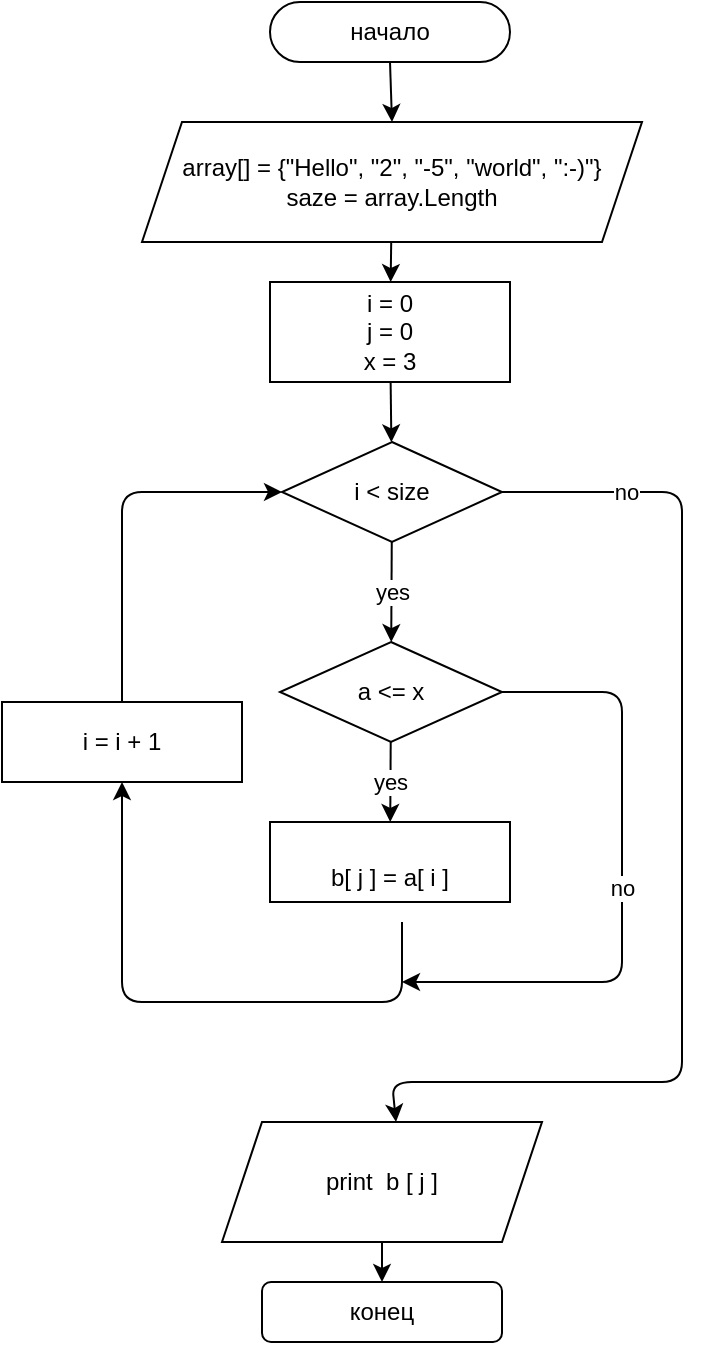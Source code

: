 <mxfile>
    <diagram id="rFU1zPj-8th4GxvPgtmv" name="Страница 1">
        <mxGraphModel dx="1118" dy="659" grid="1" gridSize="10" guides="1" tooltips="1" connect="1" arrows="1" fold="1" page="1" pageScale="1" pageWidth="827" pageHeight="1169" math="0" shadow="0">
            <root>
                <mxCell id="0"/>
                <mxCell id="1" parent="0"/>
                <mxCell id="2" style="edgeStyle=none;html=1;exitX=0.5;exitY=1;exitDx=0;exitDy=0;entryX=0.5;entryY=0;entryDx=0;entryDy=0;" edge="1" parent="1" source="3" target="5">
                    <mxGeometry relative="1" as="geometry"/>
                </mxCell>
                <mxCell id="3" value="начало" style="rounded=1;whiteSpace=wrap;html=1;arcSize=50;" vertex="1" parent="1">
                    <mxGeometry x="354" y="20" width="120" height="30" as="geometry"/>
                </mxCell>
                <mxCell id="4" value="" style="edgeStyle=none;html=1;" edge="1" parent="1" source="5" target="7">
                    <mxGeometry relative="1" as="geometry"/>
                </mxCell>
                <mxCell id="5" value="array[] = {&quot;Hello&quot;, &quot;2&quot;, &quot;-5&quot;, &quot;world&quot;, &quot;:-)&quot;}&lt;br&gt;saze = array.Length" style="shape=parallelogram;perimeter=parallelogramPerimeter;whiteSpace=wrap;html=1;fixedSize=1;" vertex="1" parent="1">
                    <mxGeometry x="290" y="80" width="250" height="60" as="geometry"/>
                </mxCell>
                <mxCell id="6" value="" style="edgeStyle=none;html=1;" edge="1" parent="1" source="7" target="10">
                    <mxGeometry relative="1" as="geometry"/>
                </mxCell>
                <mxCell id="7" value="i = 0&lt;br&gt;j = 0&lt;br&gt;x = 3" style="whiteSpace=wrap;html=1;" vertex="1" parent="1">
                    <mxGeometry x="354" y="160" width="120" height="50" as="geometry"/>
                </mxCell>
                <mxCell id="8" value="yes" style="edgeStyle=none;html=1;" edge="1" parent="1" source="10" target="13">
                    <mxGeometry relative="1" as="geometry"/>
                </mxCell>
                <mxCell id="9" value="no" style="edgeStyle=none;html=1;entryX=0.5;entryY=0;entryDx=0;entryDy=0;" edge="1" parent="1" source="10">
                    <mxGeometry x="-0.774" relative="1" as="geometry">
                        <mxPoint x="417" y="580" as="targetPoint"/>
                        <Array as="points">
                            <mxPoint x="560" y="265"/>
                            <mxPoint x="560" y="560"/>
                            <mxPoint x="415" y="560"/>
                        </Array>
                        <mxPoint as="offset"/>
                    </mxGeometry>
                </mxCell>
                <mxCell id="10" value="i &amp;lt; size" style="rhombus;whiteSpace=wrap;html=1;" vertex="1" parent="1">
                    <mxGeometry x="360" y="240" width="110" height="50" as="geometry"/>
                </mxCell>
                <mxCell id="11" value="yes" style="edgeStyle=none;html=1;" edge="1" parent="1" source="13" target="15">
                    <mxGeometry relative="1" as="geometry"/>
                </mxCell>
                <mxCell id="12" value="no" style="edgeStyle=none;html=1;exitX=1;exitY=0.5;exitDx=0;exitDy=0;" edge="1" parent="1" source="13">
                    <mxGeometry relative="1" as="geometry">
                        <mxPoint x="420" y="510" as="targetPoint"/>
                        <Array as="points">
                            <mxPoint x="530" y="365"/>
                            <mxPoint x="530" y="510"/>
                        </Array>
                    </mxGeometry>
                </mxCell>
                <mxCell id="13" value="a &amp;lt;= x" style="rhombus;whiteSpace=wrap;html=1;" vertex="1" parent="1">
                    <mxGeometry x="359" y="340" width="111" height="50" as="geometry"/>
                </mxCell>
                <mxCell id="14" style="edgeStyle=none;html=1;" edge="1" parent="1">
                    <mxGeometry relative="1" as="geometry">
                        <mxPoint x="420" y="480" as="sourcePoint"/>
                        <mxPoint x="280" y="410" as="targetPoint"/>
                        <Array as="points">
                            <mxPoint x="420" y="520"/>
                            <mxPoint x="320" y="520"/>
                            <mxPoint x="280" y="520"/>
                        </Array>
                    </mxGeometry>
                </mxCell>
                <mxCell id="15" value="&lt;br&gt;b[ j ] = a[ i ]" style="whiteSpace=wrap;html=1;" vertex="1" parent="1">
                    <mxGeometry x="354" y="430" width="120" height="40" as="geometry"/>
                </mxCell>
                <mxCell id="16" value="" style="edgeStyle=none;html=1;" edge="1" parent="1" source="17" target="18">
                    <mxGeometry relative="1" as="geometry"/>
                </mxCell>
                <mxCell id="17" value="print&amp;nbsp; b [ j ]" style="shape=parallelogram;perimeter=parallelogramPerimeter;whiteSpace=wrap;html=1;fixedSize=1;" vertex="1" parent="1">
                    <mxGeometry x="330" y="580" width="160" height="60" as="geometry"/>
                </mxCell>
                <mxCell id="18" value="конец" style="rounded=1;whiteSpace=wrap;html=1;" vertex="1" parent="1">
                    <mxGeometry x="350" y="660" width="120" height="30" as="geometry"/>
                </mxCell>
                <mxCell id="19" style="edgeStyle=none;html=1;entryX=0;entryY=0.5;entryDx=0;entryDy=0;" edge="1" parent="1" source="20" target="10">
                    <mxGeometry relative="1" as="geometry">
                        <Array as="points">
                            <mxPoint x="280" y="265"/>
                        </Array>
                    </mxGeometry>
                </mxCell>
                <mxCell id="20" value="i = i + 1" style="rounded=0;whiteSpace=wrap;html=1;" vertex="1" parent="1">
                    <mxGeometry x="220" y="370" width="120" height="40" as="geometry"/>
                </mxCell>
            </root>
        </mxGraphModel>
    </diagram>
</mxfile>